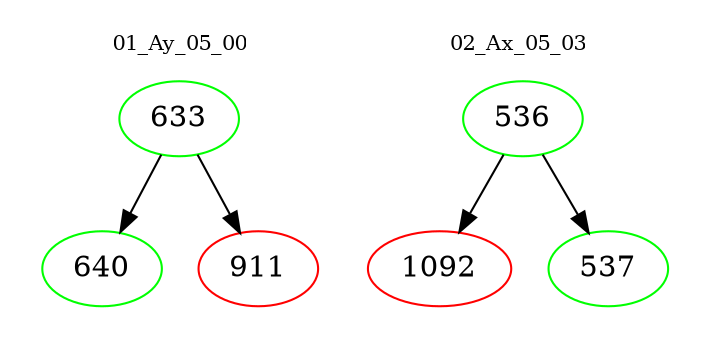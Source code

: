 digraph{
subgraph cluster_0 {
color = white
label = "01_Ay_05_00";
fontsize=10;
T0_633 [label="633", color="green"]
T0_633 -> T0_640 [color="black"]
T0_640 [label="640", color="green"]
T0_633 -> T0_911 [color="black"]
T0_911 [label="911", color="red"]
}
subgraph cluster_1 {
color = white
label = "02_Ax_05_03";
fontsize=10;
T1_536 [label="536", color="green"]
T1_536 -> T1_1092 [color="black"]
T1_1092 [label="1092", color="red"]
T1_536 -> T1_537 [color="black"]
T1_537 [label="537", color="green"]
}
}
